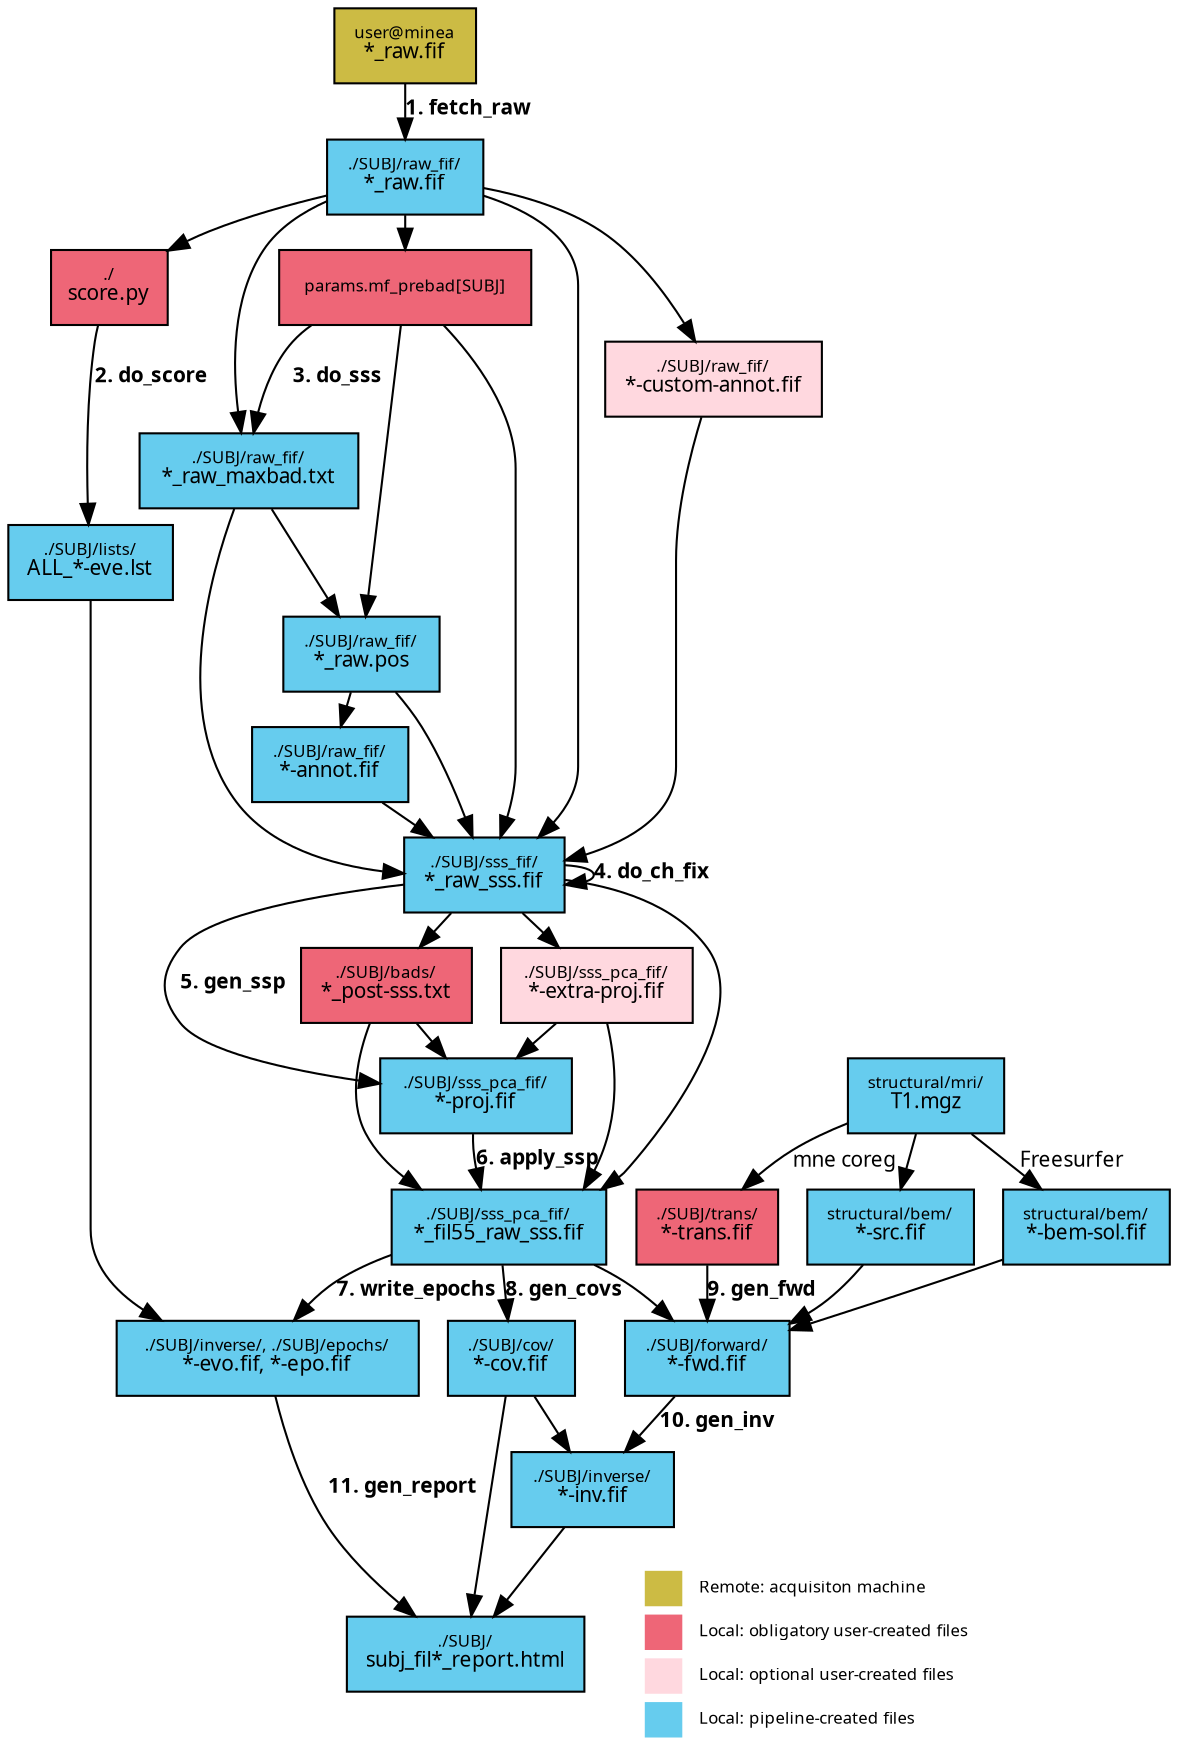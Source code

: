 strict digraph "mnefun flow diagram" {
	graph [bb="0,0,577.5,869",
		bgcolor="#00000000",
		nodesep=0.2,
		ranksep=0.1
	];
	node [fontname="sans-serif",
		fontsize=8,
		label="\N",
		margin="0.1,0.05",
		shape=box
	];
	edge [fontname="sans-serif",
		fontsize=8
	];
	{
		graph [rank=same];
		htm		 [fillcolor="#66CCEE",
			fontcolor="#000000",
			height=0.5,
			label=<<FONT POINT-SIZE="8">./SUBJ/</FONT><BR/><FONT POINT-SIZE="10">subj_fil*_report.html</FONT>>,
			pos="252.5,44",
			style=filled,
			width=1.5833];
		legend		 [height=1.2222,
			label=<<TABLE BORDER="0" CELLBORDER="0" CELLSPACING="4" CELLPADDING="4"><TR><TD BGCOLOR="#CCBB44">    </TD><TD ALIGN="left">Remote: acquisiton machine</TD></TR><TR><TD BGCOLOR="#EE6677">    </TD><TD ALIGN="left">Local: obligatory user-created files</TD></TR><TR><TD BGCOLOR="#FFD8DF">    </TD><TD ALIGN="left">Local: optional user-created files</TD></TR><TR><TD BGCOLOR="#66CCEE">    </TD><TD ALIGN="left">Local: pipeline-created files</TD></TR></TABLE>>,
			margin=0,
			pos="418.5,44",
			shape=plaintext,
			width=2.625];
	}
	sco	 [fillcolor="#EE6677",
		fontcolor="#000000",
		height=0.5,
		label=<<FONT POINT-SIZE="8">./</FONT><BR/><FONT POINT-SIZE="10">score.py</FONT>>,
		pos="76.5,691",
		style=filled,
		width=0.77778];
	lst	 [fillcolor="#66CCEE",
		fontcolor="#000000",
		height=0.5,
		label=<<FONT POINT-SIZE="8">./SUBJ/lists/</FONT><BR/><FONT POINT-SIZE="10">ALL_*-eve.lst</FONT>>,
		pos="39.5,603",
		style=filled,
		width=1.0972];
	sco -> lst	 [URL="../overview.html#do-score",
		fontsize=10,
		label=<<B>2. do_score</B>>,
		labeltooltip="2. do_score",
		lp="78.5,647",
		pos="e,38.161,621.11 52.039,672.88 49.892,670.44 47.977,667.81 46.5,665 41.108,654.76 38.998,642.26 38.369,631.18",
		target=_top];
	evo	 [fillcolor="#66CCEE",
		fontcolor="#000000",
		height=0.5,
		label=<<FONT POINT-SIZE="8">./SUBJ/inverse/, ./SUBJ/epochs/</FONT><BR/><FONT POINT-SIZE="10">*-evo.fif, *-epo.fif</FONT>>,
		pos="139.5,186",
		style=filled,
		width=2.0139];
	lst -> evo	 [fontsize=10,
		pos="e,74.756,204.1 39.5,584.8 39.5,567 39.5,539.14 39.5,515 39.5,515 39.5,515 39.5,249 39.5,231.42 50.703,218.55 65.609,209.21"];
	evo -> htm	 [URL="../overview.html#gen-report",
		fontsize=10,
		label=<<B>11. gen_report</B>>,
		labeltooltip="11. gen_report",
		lp="211,123",
		pos="e,219.77,62.2 143.33,167.81 147.69,150.37 156.13,123.96 170.5,105 181.52,90.459 196.91,77.758 211.39,67.765",
		target=_top];
	mri	 [fillcolor="#66CCEE",
		fontcolor="#000000",
		height=0.5,
		label=<<FONT POINT-SIZE="8">structural/mri/</FONT><BR/><FONT POINT-SIZE="10">T1.mgz</FONT>>,
		pos="450.5,312",
		style=filled,
		width=1.0417];
	bem	 [fillcolor="#66CCEE",
		fontcolor="#000000",
		height=0.5,
		label=<<FONT POINT-SIZE="8">structural/bem/</FONT><BR/><FONT POINT-SIZE="10">*-bem-sol.fif</FONT>>,
		pos="537.5,249",
		style=filled,
		width=1.1111];
	mri -> bem	 [fontsize=10,
		label=Freesurfer,
		labeltooltip=Freesurfer,
		lp="523,280.5",
		pos="e,512.39,267.18 475.66,293.78 484.59,287.31 494.78,279.94 504.28,273.06"];
	tra	 [fillcolor="#EE6677",
		fontcolor="#000000",
		height=0.5,
		label=<<FONT POINT-SIZE="8">./SUBJ/trans/</FONT><BR/><FONT POINT-SIZE="10">*-trans.fif</FONT>>,
		pos="355.5,249",
		style=filled,
		width=0.94444];
	mri -> tra	 [fontsize=10,
		label="mne coreg",
		labeltooltip="mne coreg",
		lp="417.5,280.5",
		pos="e,370.41,267.02 412.82,297.99 405.47,294.55 398.03,290.53 391.5,286 386.6,282.59 381.81,278.45 377.4,274.19"];
	src	 [fillcolor="#66CCEE",
		fontcolor="#000000",
		height=0.5,
		label=<<FONT POINT-SIZE="8">structural/bem/</FONT><BR/><FONT POINT-SIZE="10">*-src.fif</FONT>>,
		pos="443.5,249",
		style=filled,
		width=1.1111];
	mri -> src	 [fontsize=10,
		pos="e,445.54,267.4 448.48,293.78 447.91,288.73 447.29,283.12 446.68,277.63"];
	fwd	 [fillcolor="#66CCEE",
		fontcolor="#000000",
		height=0.5,
		label=<<FONT POINT-SIZE="8">./SUBJ/forward/</FONT><BR/><FONT POINT-SIZE="10">*-fwd.fif</FONT>>,
		pos="358.5,186",
		style=filled,
		width=1.0972];
	bem -> fwd	 [fontsize=10,
		pos="e,398.22,199.06 497.28,233.5 494.99,232.64 492.72,231.81 490.5,231 463.29,221.09 432.68,210.62 407.8,202.27"];
	tra -> fwd	 [URL="../overview.html#gen-fwd",
		fontsize=10,
		label=<<B>9. gen_fwd</B>>,
		labeltooltip="9. gen_fwd",
		lp="387,217.5",
		pos="e,357.62,204.4 356.37,230.78 356.61,225.73 356.88,220.12 357.14,214.63",
		target=_top];
	src -> fwd	 [fontsize=10,
		pos="e,398.31,198.39 435.14,230.75 431.4,224.17 426.49,217.1 420.5,212 416.55,208.63 412.1,205.65 407.44,203.02"];
	inv	 [fillcolor="#66CCEE",
		fontcolor="#000000",
		height=0.5,
		label=<<FONT POINT-SIZE="8">./SUBJ/inverse/</FONT><BR/><FONT POINT-SIZE="10">*-inv.fif</FONT>>,
		pos="313.5,123",
		style=filled,
		width=1.0833];
	fwd -> inv	 [URL="../overview.html#gen-inv",
		fontsize=10,
		label=<<B>10. gen_inv</B>>,
		labeltooltip="10. gen_inv",
		lp="370,154.5",
		pos="e,326.64,141.4 345.48,167.78 341.51,162.21 337.05,155.97 332.75,149.95",
		target=_top];
	inv -> htm	 [fontsize=10,
		pos="e,266.57,62.223 299.35,104.68 291.5,94.507 281.59,81.678 272.91,70.438"];
	pbd	 [fillcolor="#EE6677",
		fontcolor="#000000",
		height=0.5,
		label="params.mf_prebad[SUBJ]",
		pos="236.5,735",
		style=filled,
		width=1.6806];
	mfb	 [fillcolor="#66CCEE",
		fontcolor="#000000",
		height=0.5,
		label=<<FONT POINT-SIZE="8">./SUBJ/raw_fif/</FONT><BR/><FONT POINT-SIZE="10">*_raw_maxbad.txt</FONT>>,
		pos="170.5,647",
		style=filled,
		width=1.4583];
	pbd -> mfb	 [URL="../overview.html#do-sss",
		fontsize=10,
		label=<<B>3. do_sss</B>>,
		labeltooltip="3. do_sss",
		lp="208.5,691",
		pos="e,169.85,665.04 190.47,716.97 187.5,714.61 184.79,711.97 182.5,709 175.12,699.43 171.87,686.6 170.56,675.1",
		target=_top];
	mfp	 [fillcolor="#66CCEE",
		fontcolor="#000000",
		height=0.5,
		label=<<FONT POINT-SIZE="8">./SUBJ/raw_fif/</FONT><BR/><FONT POINT-SIZE="10">*_raw.pos</FONT>>,
		pos="215.5,559",
		style=filled,
		width=1.0417];
	pbd -> mfp	 [fontsize=10,
		pos="e,219.66,577.04 235.82,716.81 235.31,704.45 234.53,687.73 233.5,673 232.14,653.41 232.32,648.43 229.5,629 227.48,615.11 224.51,599.8 \
221.82,587.06"];
	sss	 [fillcolor="#66CCEE",
		fontcolor="#000000",
		height=0.5,
		label=<<FONT POINT-SIZE="8">./SUBJ/sss_fif/</FONT><BR/><FONT POINT-SIZE="10">*_raw_sss.fif</FONT>>,
		pos="267.5,418",
		style=filled,
		width=1.0694];
	pbd -> sss	 [fontsize=10,
		pos="e,279.27,436.37 255.34,716.98 270.57,700.39 289.5,674.29 289.5,647 289.5,647 289.5,647 289.5,471 289.5,462.36 286.97,453.49 283.64,\
445.54"];
	mfb -> mfp	 [fontsize=10,
		pos="e,206.19,577.21 179.82,628.77 186.1,616.5 194.49,600.1 201.55,586.28"];
	mfb -> sss	 [fontsize=10,
		pos="e,228.99,425.01 161.95,628.82 145.91,591.72 116.28,506.35 155.5,453 163.39,442.27 192.45,433.36 218.99,427.22"];
	mfp -> sss	 [fontsize=10,
		pos="e,262.03,436.23 223.53,540.73 229.59,526.7 237.95,506.77 244.5,489 249.66,474.99 254.83,459.22 258.96,446.1"];
	aan	 [fillcolor="#66CCEE",
		fontcolor="#000000",
		height=0.5,
		label=<<FONT POINT-SIZE="8">./SUBJ/raw_fif/</FONT><BR/><FONT POINT-SIZE="10">*-annot.fif</FONT>>,
		pos="200.5,471",
		style=filled,
		width=1.0417];
	mfp -> aan	 [fontsize=10,
		pos="e,203.6,489.21 212.39,540.77 210.34,528.73 207.61,512.72 205.29,499.08"];
	sss -> sss	 [URL="../overview.html#do-ch-fix",
		fontsize=10,
		label=<<B>4. do_ch_fix</B>>,
		labeltooltip="4. do_ch_fix",
		lp="352.5,418",
		pos="e,306.19,413.3 306.19,422.7 314.22,422.21 320,420.64 320,418 320,416.68 318.56,415.63 316.11,414.84",
		target=_top];
	bad	 [fillcolor="#EE6677",
		fontcolor="#000000",
		height=0.5,
		label=<<FONT POINT-SIZE="8">./SUBJ/bads/</FONT><BR/><FONT POINT-SIZE="10">*_post-sss.txt</FONT>>,
		pos="189.5,365",
		style=filled,
		width=1.1389];
	sss -> bad	 [fontsize=10,
		pos="e,216.13,383.09 240.66,399.76 235.45,396.22 229.92,392.47 224.5,388.78"];
	pca	 [fillcolor="#66CCEE",
		fontcolor="#000000",
		height=0.5,
		label=<<FONT POINT-SIZE="8">./SUBJ/sss_pca_fif/</FONT><BR/><FONT POINT-SIZE="10">*_fil55_raw_sss.fif</FONT>>,
		pos="253.5,249",
		style=filled,
		width=1.4306];
	sss -> pca	 [fontsize=10,
		pos="e,305.02,264.82 306.25,409.53 320.47,404.35 335.12,396.09 343.5,383 352.13,369.53 345.14,362.92 343.5,347 340.15,314.49 350.08,299.55 \
328.5,275 327.08,273.38 321.87,271 314.81,268.33"];
	pro	 [fillcolor="#66CCEE",
		fontcolor="#000000",
		height=0.5,
		label=<<FONT POINT-SIZE="8">./SUBJ/sss_pca_fif/</FONT><BR/><FONT POINT-SIZE="10">*-proj.fif</FONT>>,
		pos="252.5,312",
		style=filled,
		width=1.2778];
	sss -> pro	 [URL="../overview.html#gen-ssp",
		fontsize=10,
		label=<<B>5. gen_ssp</B>>,
		labeltooltip="5. gen_ssp",
		lp="112,365",
		pos="e,206.39,315.08 228.72,416.29 180.04,413.25 100.7,404.96 82.5,383 72.292,370.68 72.391,359.4 82.5,347 96.762,329.5 152.56,320.5 \
196.39,316.04",
		target=_top];
	pex	 [fillcolor="#FFD8DF",
		fontcolor="#000000",
		height=0.5,
		label=<<FONT POINT-SIZE="8">./SUBJ/sss_pca_fif/</FONT><BR/><FONT POINT-SIZE="10">*-extra-proj.fif</FONT>>,
		pos="290.5,365",
		style=filled,
		width=1.2778];
	sss -> pex	 [fontsize=10,
		pos="e,282.65,383.09 275.42,399.76 276.44,397.4 277.5,394.95 278.57,392.48"];
	aan -> sss	 [fontsize=10,
		pos="e,244.63,436.09 223.56,452.76 227.82,449.39 232.32,445.83 236.77,442.31"];
	bad -> pca	 [fontsize=10,
		pos="e,224.11,267.11 188.55,346.95 188.55,331.89 190.42,310.31 199.5,294 203.72,286.41 209.77,279.57 216.3,273.64"];
	bad -> pro	 [fontsize=10,
		pos="e,230.99,330.09 211.18,346.76 215.09,343.48 219.21,340 223.29,336.57"];
	pca -> evo	 [URL="../overview.html#write-epochs",
		fontsize=10,
		label=<<B>7. write_epochs</B>>,
		labeltooltip="7. write_epochs",
		lp="209,217.5",
		pos="e,148.86,204.22 201.97,239.99 189.27,236.16 176.24,230.71 165.5,223 161.49,220.12 157.87,216.42 154.71,212.47",
		target=_top];
	pca -> fwd	 [fontsize=10,
		pos="e,342.24,204.13 305.26,230.86 310.21,228.47 315.03,225.85 319.5,223 324.74,219.66 329.9,215.55 334.66,211.3"];
	cov	 [fillcolor="#66CCEE",
		fontcolor="#000000",
		height=0.5,
		label=<<FONT POINT-SIZE="8">./SUBJ/cov/</FONT><BR/><FONT POINT-SIZE="10">*-cov.fif</FONT>>,
		pos="256.5,186",
		style=filled,
		width=0.84722];
	pca -> cov	 [URL="../overview.html#gen-covs",
		fontsize=10,
		label=<<B>8. gen_covs</B>>,
		labeltooltip="8. gen_covs",
		lp="288,217.5",
		pos="e,255.62,204.4 254.37,230.78 254.61,225.73 254.88,220.12 255.14,214.63",
		target=_top];
	pro -> pca	 [URL="../overview.html#apply-ssp",
		fontsize=10,
		label=<<B>6. apply_ssp</B>>,
		labeltooltip="6. apply_ssp",
		lp="282.5,280.5",
		pos="e,249.56,267.12 249.08,293.94 248.54,289.61 248.17,284.91 248.62,277.39",
		target=_top];
	pex -> pca	 [fontsize=10,
		pos="e,305.07,264.37 303.8,346.71 316,327.48 330.14,297.01 315.5,275 314.63,273.69 313.68,272.45 312.67,271.28"];
	pex -> pro	 [fontsize=10,
		pos="e,265.47,330.09 277.42,346.76 275.49,344.07 273.47,341.24 271.45,338.42"];
	cov -> htm	 [fontsize=10,
		pos="e,253.01,62.203 255.99,167.73 255.3,143.55 254.1,100.69 253.3,72.303"];
	cov -> inv	 [fontsize=10,
		pos="e,296.85,141.4 272.99,167.78 278.26,161.95 284.2,155.38 289.88,149.11"];
	acq	 [fillcolor="#CCBB44",
		fontcolor="#000000",
		height=0.5,
		label=<<FONT POINT-SIZE="8">user@minea</FONT><BR/><FONT POINT-SIZE="10">*_raw.fif</FONT>>,
		pos="236.5,851",
		style=filled,
		width=0.94444];
	raw	 [fillcolor="#66CCEE",
		fontcolor="#000000",
		height=0.5,
		label=<<FONT POINT-SIZE="8">./SUBJ/raw_fif/</FONT><BR/><FONT POINT-SIZE="10">*_raw.fif</FONT>>,
		pos="236.5,788",
		style=filled,
		width=1.0417];
	acq -> raw	 [URL="../overview.html#fetch-raw",
		fontsize=10,
		label=<<B>1. fetch_raw</B>>,
		labeltooltip="1. fetch_raw",
		lp="271,819.5",
		pos="e,236.5,806.4 236.5,832.78 236.5,827.73 236.5,822.12 236.5,816.63",
		target=_top];
	raw -> sco	 [fontsize=10,
		pos="e,88.802,709.11 198.89,782.52 180.88,778.71 159.58,772.37 142.5,762 123.69,750.57 106.87,732.29 94.923,717.14"];
	raw -> pbd	 [fontsize=10,
		pos="e,236.5,753.09 236.5,769.76 236.5,767.66 236.5,765.47 236.5,763.27"];
	raw -> mfb	 [fontsize=10,
		pos="e,164.57,665.08 198.65,777.07 186.98,771.75 175.4,764.03 168.5,753 153.94,729.73 157.02,697.59 162.14,674.82"];
	raw -> sss	 [fontsize=10,
		pos="e,298.95,436.22 274.11,779.31 296.08,771.76 319.5,758.25 319.5,735 319.5,735 319.5,735 319.5,471 319.5,460.37 314.1,451.08 306.78,\
443.38"];
	can	 [fillcolor="#FFD8DF",
		fontcolor="#000000",
		height=0.5,
		label=<<FONT POINT-SIZE="8">./SUBJ/raw_fif/</FONT><BR/><FONT POINT-SIZE="10">*-custom-annot.fif</FONT>>,
		pos="384.5,515",
		style=filled,
		width=1.4444];
	raw -> can	 [fontsize=10,
		pos="e,378.51,533.32 274.1,780.29 312.5,771.31 366.5,755.11 366.5,735 366.5,735 366.5,735 366.5,603 366.5,582.73 371.14,560.35 375.71,\
543.23"];
	can -> sss	 [fontsize=10,
		pos="e,306.24,430.21 374.43,496.79 364.9,480.99 349.28,458.45 330.5,444 325.87,440.44 320.69,437.29 315.34,434.52"];
}
